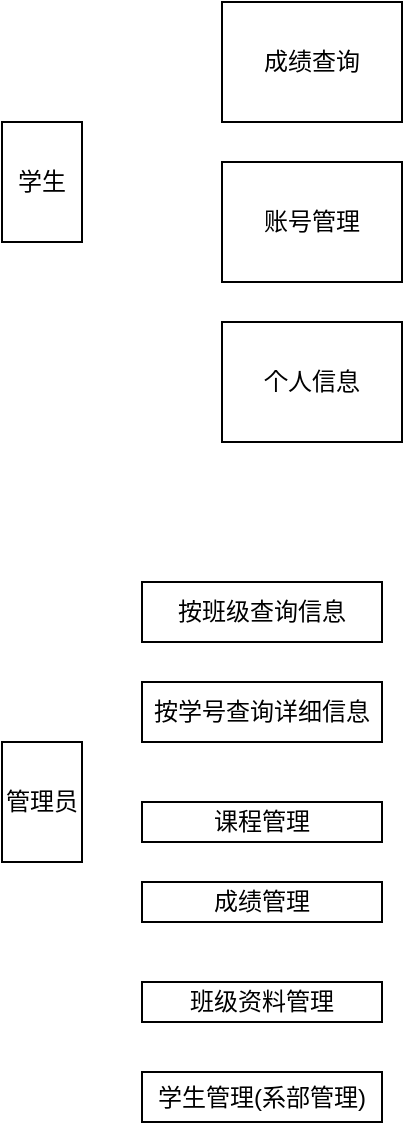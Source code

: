 <mxfile version="16.0.2" type="device"><diagram id="vxxtbq6d-zBxtNGUZbjp" name="第 1 页"><mxGraphModel dx="782" dy="585" grid="1" gridSize="10" guides="1" tooltips="1" connect="1" arrows="1" fold="1" page="1" pageScale="1" pageWidth="827" pageHeight="1169" math="0" shadow="0"><root><mxCell id="0"/><mxCell id="1" parent="0"/><mxCell id="53HY_k8I-apase6jcrlh-6" value="学生" style="rounded=0;whiteSpace=wrap;html=1;" vertex="1" parent="1"><mxGeometry x="50" y="80" width="40" height="60" as="geometry"/></mxCell><mxCell id="53HY_k8I-apase6jcrlh-7" value="成绩查询" style="rounded=0;whiteSpace=wrap;html=1;" vertex="1" parent="1"><mxGeometry x="160" y="20" width="90" height="60" as="geometry"/></mxCell><mxCell id="53HY_k8I-apase6jcrlh-8" value="账号管理" style="rounded=0;whiteSpace=wrap;html=1;" vertex="1" parent="1"><mxGeometry x="160" y="100" width="90" height="60" as="geometry"/></mxCell><mxCell id="53HY_k8I-apase6jcrlh-9" value="个人信息" style="rounded=0;whiteSpace=wrap;html=1;" vertex="1" parent="1"><mxGeometry x="160" y="180" width="90" height="60" as="geometry"/></mxCell><mxCell id="53HY_k8I-apase6jcrlh-10" value="管理员" style="rounded=0;whiteSpace=wrap;html=1;" vertex="1" parent="1"><mxGeometry x="50" y="390" width="40" height="60" as="geometry"/></mxCell><mxCell id="53HY_k8I-apase6jcrlh-11" value="按班级查询信息" style="rounded=0;whiteSpace=wrap;html=1;" vertex="1" parent="1"><mxGeometry x="120" y="310" width="120" height="30" as="geometry"/></mxCell><mxCell id="53HY_k8I-apase6jcrlh-12" value="按学号查询详细信息" style="rounded=0;whiteSpace=wrap;html=1;" vertex="1" parent="1"><mxGeometry x="120" y="360" width="120" height="30" as="geometry"/></mxCell><mxCell id="53HY_k8I-apase6jcrlh-13" value="课程管理" style="rounded=0;whiteSpace=wrap;html=1;" vertex="1" parent="1"><mxGeometry x="120" y="420" width="120" height="20" as="geometry"/></mxCell><mxCell id="53HY_k8I-apase6jcrlh-14" value="成绩管理" style="rounded=0;whiteSpace=wrap;html=1;" vertex="1" parent="1"><mxGeometry x="120" y="460" width="120" height="20" as="geometry"/></mxCell><mxCell id="53HY_k8I-apase6jcrlh-15" value="班级资料管理" style="rounded=0;whiteSpace=wrap;html=1;" vertex="1" parent="1"><mxGeometry x="120" y="510" width="120" height="20" as="geometry"/></mxCell><mxCell id="53HY_k8I-apase6jcrlh-16" value="学生管理(系部管理)" style="rounded=0;whiteSpace=wrap;html=1;" vertex="1" parent="1"><mxGeometry x="120" y="555" width="120" height="25" as="geometry"/></mxCell></root></mxGraphModel></diagram></mxfile>
